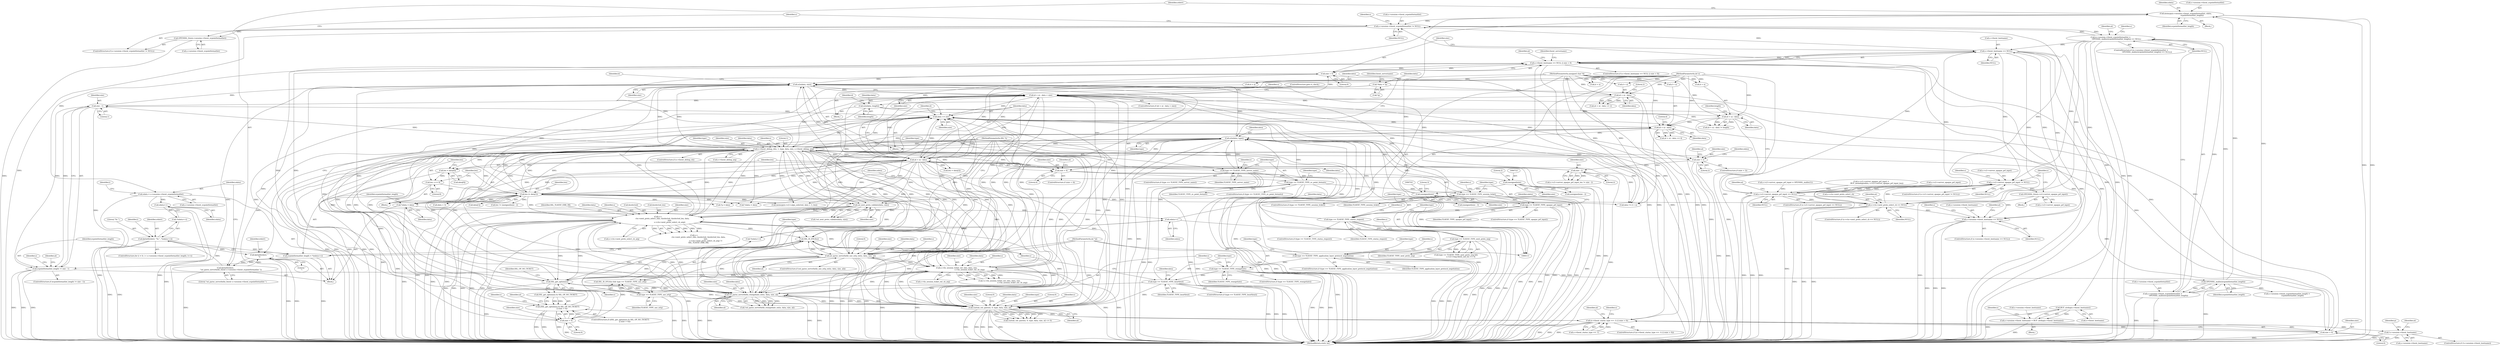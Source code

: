 digraph "0_openssl_a004e72b95835136d3f1ea90517f706c24c03da7_4@API" {
"1000346" [label="(Call,memcpy(s->session->tlsext_ecpointformatlist, sdata,\n                       ecpointformatlist_length))"];
"1000323" [label="(Call,s->session->tlsext_ecpointformatlist =\n                     OPENSSL_malloc(ecpointformatlist_length))"];
"1000329" [label="(Call,OPENSSL_malloc(ecpointformatlist_length))"];
"1000282" [label="(Call,ecpointformatlist_length != size - 1)"];
"1000276" [label="(Call,ecpointformatlist_length = *(sdata++))"];
"1000377" [label="(Call,fprintf(stderr, \"%i \", *(sdata++)))"];
"1000354" [label="(Call,fprintf(stderr,\n                    \"ssl_parse_serverhello_tlsext s->session->tlsext_ecpointformatlist \"))"];
"1000383" [label="(Call,fprintf(stderr, \"\n\"))"];
"1000284" [label="(Call,size - 1)"];
"1000219" [label="(Call,(d + n) - data < size)"];
"1000220" [label="(Call,(d + n) - data)"];
"1000116" [label="(MethodParameterIn,unsigned char *d)"];
"1000117" [label="(MethodParameterIn,int n)"];
"1000215" [label="(Call,n2s(data, size))"];
"1000212" [label="(Call,n2s(data, type))"];
"1000205" [label="(Call,(d + n) - data)"];
"1000190" [label="(Call,(d + n) - data)"];
"1000185" [label="(Call,n2s(data, length))"];
"1000178" [label="(Call,(d + n) - data)"];
"1000124" [label="(Call,*data = *p)"];
"1000889" [label="(Call,data += size)"];
"1000616" [label="(Call,s->\n                ctx->next_proto_select_cb(s, &selected, &selected_len, data,\n                                          size,\n                                          s->ctx->next_proto_select_cb_arg))"];
"1000869" [label="(Call,ssl_parse_serverhello_use_srtp_ext(s, data, size, al))"];
"1000862" [label="(Call,SSL_IS_DTLS(s))"];
"1000415" [label="(Call,SSL_get_options(s))"];
"1000812" [label="(Call,ssl_parse_serverhello_renegotiate_ext(s, data, size, al))"];
"1000231" [label="(Call,s->tlsext_debug_cb(s, 1, type, data, size, s->tlsext_debug_arg))"];
"1000879" [label="(Call,custom_ext_parse(s, 0, type, data, size, al))"];
"1000114" [label="(MethodParameterIn,SSL *s)"];
"1000864" [label="(Call,type == TLSEXT_TYPE_use_srtp)"];
"1000824" [label="(Call,type == TLSEXT_TYPE_heartbeat)"];
"1000806" [label="(Call,type == TLSEXT_TYPE_renegotiate)"];
"1000675" [label="(Call,type == TLSEXT_TYPE_application_layer_protocol_negotiation)"];
"1000572" [label="(Call,type == TLSEXT_TYPE_next_proto_neg)"];
"1000542" [label="(Call,type == TLSEXT_TYPE_status_request)"];
"1000435" [label="(Call,type == TLSEXT_TYPE_opaque_prf_input)"];
"1000388" [label="(Call,type == TLSEXT_TYPE_session_ticket)"];
"1000267" [label="(Call,type == TLSEXT_TYPE_ec_point_formats)"];
"1000241" [label="(Call,type == TLSEXT_TYPE_server_name)"];
"1000713" [label="(Call,len |= data[1])"];
"1000710" [label="(Call,len <<= 8)"];
"1000705" [label="(Call,len = data[0])"];
"1000118" [label="(MethodParameterIn,int *al)"];
"1000398" [label="(Call,s->tls_session_ticket_ext_cb(s, data, size,\n                                              s->tls_session_ticket_ext_cb_arg))"];
"1000604" [label="(Call,ssl_next_proto_validate(data, size))"];
"1000252" [label="(Call,size > 0)"];
"1000742" [label="(Call,(unsigned)size)"];
"1000722" [label="(Call,(unsigned)size)"];
"1000695" [label="(Call,size < 4)"];
"1000554" [label="(Call,size > 0)"];
"1000468" [label="(Call,size - 2)"];
"1000444" [label="(Call,size < 2)"];
"1000418" [label="(Call,size > 0)"];
"1000279" [label="(Call,sdata++)"];
"1000272" [label="(Call,*sdata = data)"];
"1000308" [label="(Call,s->session->tlsext_ecpointformatlist != NULL)"];
"1000315" [label="(Call,OPENSSL_free(s->session->tlsext_ecpointformatlist))"];
"1000322" [label="(Call,(s->session->tlsext_ecpointformatlist =\n                     OPENSSL_malloc(ecpointformatlist_length)) == NULL)"];
"1000247" [label="(Call,s->tlsext_hostname == NULL)"];
"1000246" [label="(Call,s->tlsext_hostname == NULL || size > 0)"];
"1000413" [label="(Call,(SSL_get_options(s) & SSL_OP_NO_TICKET)\n                || (size > 0))"];
"1000547" [label="(Call,(s->tlsext_status_type == -1) || (size > 0))"];
"1000479" [label="(Call,s->s3->server_opaque_prf_input != NULL)"];
"1000487" [label="(Call,OPENSSL_free(s->s3->server_opaque_prf_input))"];
"1000526" [label="(Call,s->s3->server_opaque_prf_input == NULL)"];
"1000588" [label="(Call,s->ctx->next_proto_select_cb == NULL)"];
"1000921" [label="(Call,s->session->tlsext_hostname == NULL)"];
"1000935" [label="(Call,BUF_strdup(s->tlsext_hostname))"];
"1000929" [label="(Call,s->session->tlsext_hostname = BUF_strdup(s->tlsext_hostname))"];
"1000940" [label="(Call,!s->session->tlsext_hostname)"];
"1000357" [label="(Call,sdata = s->session->tlsext_ecpointformatlist)"];
"1000381" [label="(Call,sdata++)"];
"1000869" [label="(Call,ssl_parse_serverhello_use_srtp_ext(s, data, size, al))"];
"1000227" [label="(ControlStructure,if (s->tlsext_debug_cb))"];
"1000419" [label="(Identifier,size)"];
"1000490" [label="(Identifier,s)"];
"1000307" [label="(ControlStructure,if (s->session->tlsext_ecpointformatlist != NULL))"];
"1000605" [label="(Identifier,data)"];
"1000823" [label="(ControlStructure,if (type == TLSEXT_TYPE_heartbeat))"];
"1000588" [label="(Call,s->ctx->next_proto_select_cb == NULL)"];
"1000930" [label="(Call,s->session->tlsext_hostname)"];
"1000324" [label="(Call,s->session->tlsext_ecpointformatlist)"];
"1000387" [label="(ControlStructure,if (type == TLSEXT_TYPE_session_ticket))"];
"1000277" [label="(Identifier,ecpointformatlist_length)"];
"1000401" [label="(Identifier,size)"];
"1000606" [label="(Identifier,size)"];
"1000330" [label="(Identifier,ecpointformatlist_length)"];
"1000400" [label="(Identifier,data)"];
"1000550" [label="(Identifier,s)"];
"1000353" [label="(Identifier,ecpointformatlist_length)"];
"1000440" [label="(Call,*sdata = data)"];
"1000233" [label="(Literal,1)"];
"1000868" [label="(ControlStructure,if (ssl_parse_serverhello_use_srtp_ext(s, data, size, al)))"];
"1000254" [label="(Literal,0)"];
"1000787" [label="(Call,memcpy(s->s3->alpn_selected, data + 3, len))"];
"1000825" [label="(Identifier,type)"];
"1000532" [label="(Identifier,NULL)"];
"1000355" [label="(Identifier,stderr)"];
"1000269" [label="(Identifier,TLSEXT_TYPE_ec_point_formats)"];
"1000415" [label="(Call,SSL_get_options(s))"];
"1000212" [label="(Call,n2s(data, type))"];
"1000210" [label="(Literal,4)"];
"1000218" [label="(ControlStructure,if ((d + n) - data < size))"];
"1000194" [label="(Identifier,data)"];
"1000624" [label="(Call,s->ctx->next_proto_select_cb_arg)"];
"1000356" [label="(Literal,\"ssl_parse_serverhello_tlsext s->session->tlsext_ecpointformatlist \")"];
"1000541" [label="(ControlStructure,if (type == TLSEXT_TYPE_status_request))"];
"1000243" [label="(Identifier,TLSEXT_TYPE_server_name)"];
"1000932" [label="(Identifier,s)"];
"1000566" [label="(Identifier,s)"];
"1000922" [label="(Call,s->session->tlsext_hostname)"];
"1000242" [label="(Identifier,type)"];
"1000272" [label="(Call,*sdata = data)"];
"1000884" [label="(Identifier,size)"];
"1000186" [label="(Identifier,data)"];
"1000674" [label="(ControlStructure,if (type == TLSEXT_TYPE_application_layer_protocol_negotiation))"];
"1000335" [label="(Identifier,al)"];
"1000813" [label="(Identifier,s)"];
"1000963" [label="(Identifier,p)"];
"1000377" [label="(Call,fprintf(stderr, \"%i \", *(sdata++)))"];
"1000390" [label="(Identifier,TLSEXT_TYPE_session_ticket)"];
"1000297" [label="(Identifier,s)"];
"1000893" [label="(Call,data != d + n)"];
"1000742" [label="(Call,(unsigned)size)"];
"1000221" [label="(Call,d + n)"];
"1000864" [label="(Call,type == TLSEXT_TYPE_use_srtp)"];
"1000187" [label="(Identifier,length)"];
"1000267" [label="(Call,type == TLSEXT_TYPE_ec_point_formats)"];
"1000862" [label="(Call,SSL_IS_DTLS(s))"];
"1000183" [label="(Literal,2)"];
"1000949" [label="(Identifier,al)"];
"1000352" [label="(Identifier,sdata)"];
"1000807" [label="(Identifier,type)"];
"1000486" [label="(Block,)"];
"1000354" [label="(Call,fprintf(stderr,\n                    \"ssl_parse_serverhello_tlsext s->session->tlsext_ecpointformatlist \"))"];
"1000940" [label="(Call,!s->session->tlsext_hostname)"];
"1000326" [label="(Identifier,s)"];
"1000346" [label="(Call,memcpy(s->session->tlsext_ecpointformatlist, sdata,\n                       ecpointformatlist_length))"];
"1000225" [label="(Identifier,size)"];
"1000434" [label="(ControlStructure,if (type == TLSEXT_TYPE_opaque_prf_input))"];
"1000314" [label="(Identifier,NULL)"];
"1000321" [label="(ControlStructure,if ((s->session->tlsext_ecpointformatlist =\n                     OPENSSL_malloc(ecpointformatlist_length)) == NULL))"];
"1000527" [label="(Call,s->s3->server_opaque_prf_input)"];
"1000890" [label="(Identifier,data)"];
"1000815" [label="(Identifier,size)"];
"1000215" [label="(Call,n2s(data, size))"];
"1000866" [label="(Identifier,TLSEXT_TYPE_use_srtp)"];
"1000722" [label="(Call,(unsigned)size)"];
"1000556" [label="(Literal,0)"];
"1000382" [label="(Identifier,sdata)"];
"1000603" [label="(Call,!ssl_next_proto_validate(data, size))"];
"1000281" [label="(ControlStructure,if (ecpointformatlist_length != size - 1))"];
"1000117" [label="(MethodParameterIn,int n)"];
"1000886" [label="(Literal,0)"];
"1000573" [label="(Identifier,type)"];
"1000217" [label="(Identifier,size)"];
"1000413" [label="(Call,(SSL_get_options(s) & SSL_OP_NO_TICKET)\n                || (size > 0))"];
"1000274" [label="(Identifier,data)"];
"1000251" [label="(Identifier,NULL)"];
"1000733" [label="(Call,len = data[2])"];
"1000248" [label="(Call,s->tlsext_hostname)"];
"1000204" [label="(Call,(d + n) - data >= 4)"];
"1000234" [label="(Identifier,type)"];
"1000124" [label="(Call,*data = *p)"];
"1000629" [label="(Identifier,SSL_TLSEXT_ERR_OK)"];
"1000697" [label="(Literal,4)"];
"1000318" [label="(Identifier,s)"];
"1000214" [label="(Identifier,type)"];
"1000678" [label="(Block,)"];
"1000744" [label="(Identifier,size)"];
"1000258" [label="(Identifier,al)"];
"1000478" [label="(ControlStructure,if (s->s3->server_opaque_prf_input != NULL))"];
"1000589" [label="(Call,s->ctx->next_proto_select_cb)"];
"1000435" [label="(Call,type == TLSEXT_TYPE_opaque_prf_input)"];
"1000273" [label="(Identifier,sdata)"];
"1000268" [label="(Identifier,type)"];
"1000450" [label="(Identifier,al)"];
"1000536" [label="(Identifier,al)"];
"1000213" [label="(Identifier,data)"];
"1000684" [label="(Identifier,s)"];
"1000323" [label="(Call,s->session->tlsext_ecpointformatlist =\n                     OPENSSL_malloc(ecpointformatlist_length))"];
"1000414" [label="(Call,SSL_get_options(s) & SSL_OP_NO_TICKET)"];
"1000525" [label="(ControlStructure,if (s->s3->server_opaque_prf_input == NULL))"];
"1000224" [label="(Identifier,data)"];
"1000710" [label="(Call,len <<= 8)"];
"1000676" [label="(Identifier,type)"];
"1000696" [label="(Identifier,size)"];
"1000555" [label="(Identifier,size)"];
"1000241" [label="(Call,type == TLSEXT_TYPE_server_name)"];
"1000543" [label="(Identifier,type)"];
"1000380" [label="(Call,*(sdata++))"];
"1000178" [label="(Call,(d + n) - data)"];
"1000342" [label="(Identifier,s)"];
"1000929" [label="(Call,s->session->tlsext_hostname = BUF_strdup(s->tlsext_hostname))"];
"1000883" [label="(Identifier,data)"];
"1000712" [label="(Literal,8)"];
"1000548" [label="(Call,s->tlsext_status_type == -1)"];
"1000745" [label="(Literal,3)"];
"1000266" [label="(ControlStructure,if (type == TLSEXT_TYPE_ec_point_formats))"];
"1000891" [label="(Identifier,size)"];
"1000270" [label="(Block,)"];
"1000544" [label="(Identifier,TLSEXT_TYPE_status_request)"];
"1000713" [label="(Call,len |= data[1])"];
"1000284" [label="(Call,size - 1)"];
"1000402" [label="(Call,s->tls_session_ticket_ext_cb_arg)"];
"1000485" [label="(Identifier,NULL)"];
"1000724" [label="(Identifier,size)"];
"1000526" [label="(Call,s->s3->server_opaque_prf_input == NULL)"];
"1000331" [label="(Identifier,NULL)"];
"1000286" [label="(Literal,1)"];
"1000861" [label="(Call,SSL_IS_DTLS(s) && type == TLSEXT_TYPE_use_srtp)"];
"1000546" [label="(ControlStructure,if ((s->tlsext_status_type == -1) || (size > 0)))"];
"1000359" [label="(Call,s->session->tlsext_ecpointformatlist)"];
"1000384" [label="(Identifier,stderr)"];
"1000416" [label="(Identifier,s)"];
"1000437" [label="(Identifier,TLSEXT_TYPE_opaque_prf_input)"];
"1000222" [label="(Identifier,d)"];
"1000719" [label="(Call,len != (unsigned)size - 2)"];
"1000299" [label="(Block,)"];
"1000376" [label="(Identifier,i)"];
"1000720" [label="(Identifier,len)"];
"1000470" [label="(Literal,2)"];
"1000357" [label="(Call,sdata = s->session->tlsext_ecpointformatlist)"];
"1000322" [label="(Call,(s->session->tlsext_ecpointformatlist =\n                     OPENSSL_malloc(ecpointformatlist_length)) == NULL)"];
"1000385" [label="(Literal,\"\n\")"];
"1000315" [label="(Call,OPENSSL_free(s->session->tlsext_ecpointformatlist))"];
"1000995" [label="(MethodReturn,static int)"];
"1000240" [label="(ControlStructure,if (type == TLSEXT_TYPE_server_name))"];
"1000875" [label="(Literal,0)"];
"1000236" [label="(Identifier,size)"];
"1000677" [label="(Identifier,TLSEXT_TYPE_application_layer_protocol_negotiation)"];
"1000280" [label="(Identifier,sdata)"];
"1000235" [label="(Identifier,data)"];
"1000290" [label="(Identifier,al)"];
"1000502" [label="(Call,s->s3->server_opaque_prf_input = OPENSSL_malloc(1))"];
"1000863" [label="(Identifier,s)"];
"1000309" [label="(Call,s->session->tlsext_ecpointformatlist)"];
"1000399" [label="(Identifier,s)"];
"1000488" [label="(Call,s->s3->server_opaque_prf_input)"];
"1000347" [label="(Call,s->session->tlsext_ecpointformatlist)"];
"1000587" [label="(ControlStructure,if (s->ctx->next_proto_select_cb == NULL))"];
"1000594" [label="(Identifier,NULL)"];
"1000436" [label="(Identifier,type)"];
"1000554" [label="(Call,size > 0)"];
"1000928" [label="(Block,)"];
"1000389" [label="(Identifier,type)"];
"1000283" [label="(Identifier,ecpointformatlist_length)"];
"1000252" [label="(Call,size > 0)"];
"1000622" [label="(Identifier,data)"];
"1000725" [label="(Literal,2)"];
"1000316" [label="(Call,s->session->tlsext_ecpointformatlist)"];
"1000126" [label="(Call,*p)"];
"1000339" [label="(Call,s->session->tlsext_ecpointformatlist_length =\n                    ecpointformatlist_length)"];
"1000826" [label="(Identifier,TLSEXT_TYPE_heartbeat)"];
"1000430" [label="(Identifier,s)"];
"1000479" [label="(Call,s->s3->server_opaque_prf_input != NULL)"];
"1000219" [label="(Call,(d + n) - data < size)"];
"1000572" [label="(Call,type == TLSEXT_TYPE_next_proto_neg)"];
"1000741" [label="(Call,(unsigned)size - 3)"];
"1000443" [label="(ControlStructure,if (size < 2))"];
"1000706" [label="(Identifier,len)"];
"1000446" [label="(Literal,2)"];
"1000920" [label="(ControlStructure,if (s->session->tlsext_hostname == NULL))"];
"1000383" [label="(Call,fprintf(stderr, \"\n\"))"];
"1000364" [label="(ControlStructure,for (i = 0; i < s->session->tlsext_ecpointformatlist_length; i++))"];
"1000229" [label="(Identifier,s)"];
"1000542" [label="(Call,type == TLSEXT_TYPE_status_request)"];
"1000808" [label="(Identifier,TLSEXT_TYPE_renegotiate)"];
"1000865" [label="(Identifier,type)"];
"1000412" [label="(ControlStructure,if ((SSL_get_options(s) & SSL_OP_NO_TICKET)\n                || (size > 0)))"];
"1000192" [label="(Identifier,d)"];
"1000177" [label="(Call,(d + n) - data <= 2)"];
"1000195" [label="(Identifier,length)"];
"1000231" [label="(Call,s->tlsext_debug_cb(s, 1, type, data, size, s->tlsext_debug_arg))"];
"1000705" [label="(Call,len = data[0])"];
"1000617" [label="(Identifier,s)"];
"1000512" [label="(Call,s->s3->server_opaque_prf_input =\n                    BUF_memdup(sdata, s->s3->server_opaque_prf_input_len))"];
"1000182" [label="(Identifier,data)"];
"1000480" [label="(Call,s->s3->server_opaque_prf_input)"];
"1000941" [label="(Call,s->session->tlsext_hostname)"];
"1000927" [label="(Identifier,NULL)"];
"1000879" [label="(Call,custom_ext_parse(s, 0, type, data, size, al))"];
"1000424" [label="(Identifier,al)"];
"1000417" [label="(Identifier,SSL_OP_NO_TICKET)"];
"1000579" [label="(Identifier,s)"];
"1000245" [label="(ControlStructure,if (s->tlsext_hostname == NULL || size > 0))"];
"1000249" [label="(Identifier,s)"];
"1000889" [label="(Call,data += size)"];
"1000444" [label="(Call,size < 2)"];
"1000497" [label="(Identifier,s)"];
"1000793" [label="(Call,data + 3)"];
"1000878" [label="(Call,custom_ext_parse(s, 0, type, data, size, al) <= 0)"];
"1000397" [label="(Call,!s->tls_session_ticket_ext_cb(s, data, size,\n                                              s->tls_session_ticket_ext_cb_arg))"];
"1000939" [label="(ControlStructure,if (!s->session->tlsext_hostname))"];
"1000278" [label="(Call,*(sdata++))"];
"1000469" [label="(Identifier,size)"];
"1000598" [label="(Identifier,al)"];
"1000816" [label="(Identifier,al)"];
"1000398" [label="(Call,s->tls_session_ticket_ext_cb(s, data, size,\n                                              s->tls_session_ticket_ext_cb_arg))"];
"1000895" [label="(Call,d + n)"];
"1000179" [label="(Call,d + n)"];
"1000279" [label="(Call,sdata++)"];
"1000707" [label="(Call,data[0])"];
"1000226" [label="(ControlStructure,goto ri_check;)"];
"1000209" [label="(Identifier,data)"];
"1000237" [label="(Call,s->tlsext_debug_arg)"];
"1000882" [label="(Identifier,type)"];
"1000246" [label="(Call,s->tlsext_hostname == NULL || size > 0)"];
"1000445" [label="(Identifier,size)"];
"1000604" [label="(Call,ssl_next_proto_validate(data, size))"];
"1000206" [label="(Call,d + n)"];
"1000455" [label="(Identifier,sdata)"];
"1000381" [label="(Call,sdata++)"];
"1000205" [label="(Call,(d + n) - data)"];
"1000814" [label="(Identifier,data)"];
"1000881" [label="(Literal,0)"];
"1000285" [label="(Identifier,size)"];
"1000207" [label="(Identifier,d)"];
"1000943" [label="(Identifier,s)"];
"1000185" [label="(Call,n2s(data, length))"];
"1000885" [label="(Identifier,al)"];
"1000130" [label="(Identifier,tlsext_servername)"];
"1000695" [label="(Call,size < 4)"];
"1000805" [label="(ControlStructure,if (type == TLSEXT_TYPE_renegotiate))"];
"1000308" [label="(Call,s->session->tlsext_ecpointformatlist != NULL)"];
"1000211" [label="(Block,)"];
"1000618" [label="(Call,&selected)"];
"1000616" [label="(Call,s->\n                ctx->next_proto_select_cb(s, &selected, &selected_len, data,\n                                          size,\n                                          s->ctx->next_proto_select_cb_arg))"];
"1000253" [label="(Identifier,size)"];
"1000574" [label="(Identifier,TLSEXT_TYPE_next_proto_neg)"];
"1000462" [label="(Call,s->s3->server_opaque_prf_input_len != size - 2)"];
"1000329" [label="(Call,OPENSSL_malloc(ecpointformatlist_length))"];
"1000806" [label="(Call,type == TLSEXT_TYPE_renegotiate)"];
"1000189" [label="(Call,(d + n) - data != length)"];
"1000961" [label="(Call,*p = data)"];
"1000276" [label="(Call,ecpointformatlist_length = *(sdata++))"];
"1000620" [label="(Call,&selected_len)"];
"1000118" [label="(MethodParameterIn,int *al)"];
"1000232" [label="(Identifier,s)"];
"1000119" [label="(Block,)"];
"1000873" [label="(Identifier,al)"];
"1000282" [label="(Call,ecpointformatlist_length != size - 1)"];
"1000714" [label="(Identifier,len)"];
"1000571" [label="(Call,type == TLSEXT_TYPE_next_proto_neg &&\n                 s->s3->tmp.finish_md_len == 0)"];
"1000936" [label="(Call,s->tlsext_hostname)"];
"1000216" [label="(Identifier,data)"];
"1000125" [label="(Identifier,data)"];
"1000388" [label="(Call,type == TLSEXT_TYPE_session_ticket)"];
"1000114" [label="(MethodParameterIn,SSL *s)"];
"1000872" [label="(Identifier,size)"];
"1000358" [label="(Identifier,sdata)"];
"1000441" [label="(Identifier,sdata)"];
"1000395" [label="(Identifier,s)"];
"1000190" [label="(Call,(d + n) - data)"];
"1000418" [label="(Call,size > 0)"];
"1000880" [label="(Identifier,s)"];
"1000711" [label="(Identifier,len)"];
"1000191" [label="(Call,d + n)"];
"1000721" [label="(Call,(unsigned)size - 2)"];
"1000935" [label="(Call,BUF_strdup(s->tlsext_hostname))"];
"1000560" [label="(Identifier,al)"];
"1000957" [label="(Identifier,al)"];
"1000871" [label="(Identifier,data)"];
"1000378" [label="(Identifier,stderr)"];
"1000379" [label="(Literal,\"%i \")"];
"1000547" [label="(Call,(s->tlsext_status_type == -1) || (size > 0))"];
"1000247" [label="(Call,s->tlsext_hostname == NULL)"];
"1000468" [label="(Call,size - 2)"];
"1000830" [label="(Identifier,data)"];
"1000116" [label="(MethodParameterIn,unsigned char *d)"];
"1000623" [label="(Identifier,size)"];
"1000694" [label="(ControlStructure,if (size < 4))"];
"1000220" [label="(Call,(d + n) - data)"];
"1000263" [label="(Identifier,tlsext_servername)"];
"1000824" [label="(Call,type == TLSEXT_TYPE_heartbeat)"];
"1000701" [label="(Identifier,al)"];
"1000615" [label="(Call,s->\n                ctx->next_proto_select_cb(s, &selected, &selected_len, data,\n                                          size,\n                                          s->ctx->next_proto_select_cb_arg) !=\n                SSL_TLSEXT_ERR_OK)"];
"1000366" [label="(Identifier,i)"];
"1000420" [label="(Literal,0)"];
"1000870" [label="(Identifier,s)"];
"1000921" [label="(Call,s->session->tlsext_hostname == NULL)"];
"1000675" [label="(Call,type == TLSEXT_TYPE_application_layer_protocol_negotiation)"];
"1000715" [label="(Call,data[1])"];
"1000487" [label="(Call,OPENSSL_free(s->s3->server_opaque_prf_input))"];
"1000811" [label="(Call,!ssl_parse_serverhello_renegotiate_ext(s, data, size, al))"];
"1000812" [label="(Call,ssl_parse_serverhello_renegotiate_ext(s, data, size, al))"];
"1000346" -> "1000299"  [label="AST: "];
"1000346" -> "1000353"  [label="CFG: "];
"1000347" -> "1000346"  [label="AST: "];
"1000352" -> "1000346"  [label="AST: "];
"1000353" -> "1000346"  [label="AST: "];
"1000355" -> "1000346"  [label="CFG: "];
"1000346" -> "1000995"  [label="DDG: "];
"1000346" -> "1000995"  [label="DDG: "];
"1000346" -> "1000308"  [label="DDG: "];
"1000323" -> "1000346"  [label="DDG: "];
"1000279" -> "1000346"  [label="DDG: "];
"1000329" -> "1000346"  [label="DDG: "];
"1000346" -> "1000357"  [label="DDG: "];
"1000323" -> "1000322"  [label="AST: "];
"1000323" -> "1000329"  [label="CFG: "];
"1000324" -> "1000323"  [label="AST: "];
"1000329" -> "1000323"  [label="AST: "];
"1000331" -> "1000323"  [label="CFG: "];
"1000323" -> "1000995"  [label="DDG: "];
"1000323" -> "1000995"  [label="DDG: "];
"1000323" -> "1000322"  [label="DDG: "];
"1000329" -> "1000323"  [label="DDG: "];
"1000329" -> "1000330"  [label="CFG: "];
"1000330" -> "1000329"  [label="AST: "];
"1000329" -> "1000995"  [label="DDG: "];
"1000329" -> "1000322"  [label="DDG: "];
"1000282" -> "1000329"  [label="DDG: "];
"1000329" -> "1000339"  [label="DDG: "];
"1000282" -> "1000281"  [label="AST: "];
"1000282" -> "1000284"  [label="CFG: "];
"1000283" -> "1000282"  [label="AST: "];
"1000284" -> "1000282"  [label="AST: "];
"1000290" -> "1000282"  [label="CFG: "];
"1000297" -> "1000282"  [label="CFG: "];
"1000282" -> "1000995"  [label="DDG: "];
"1000282" -> "1000995"  [label="DDG: "];
"1000282" -> "1000995"  [label="DDG: "];
"1000276" -> "1000282"  [label="DDG: "];
"1000284" -> "1000282"  [label="DDG: "];
"1000284" -> "1000282"  [label="DDG: "];
"1000276" -> "1000270"  [label="AST: "];
"1000276" -> "1000278"  [label="CFG: "];
"1000277" -> "1000276"  [label="AST: "];
"1000278" -> "1000276"  [label="AST: "];
"1000283" -> "1000276"  [label="CFG: "];
"1000276" -> "1000995"  [label="DDG: "];
"1000377" -> "1000276"  [label="DDG: "];
"1000377" -> "1000364"  [label="AST: "];
"1000377" -> "1000380"  [label="CFG: "];
"1000378" -> "1000377"  [label="AST: "];
"1000379" -> "1000377"  [label="AST: "];
"1000380" -> "1000377"  [label="AST: "];
"1000376" -> "1000377"  [label="CFG: "];
"1000377" -> "1000995"  [label="DDG: "];
"1000377" -> "1000995"  [label="DDG: "];
"1000354" -> "1000377"  [label="DDG: "];
"1000377" -> "1000383"  [label="DDG: "];
"1000354" -> "1000270"  [label="AST: "];
"1000354" -> "1000356"  [label="CFG: "];
"1000355" -> "1000354"  [label="AST: "];
"1000356" -> "1000354"  [label="AST: "];
"1000358" -> "1000354"  [label="CFG: "];
"1000354" -> "1000995"  [label="DDG: "];
"1000383" -> "1000354"  [label="DDG: "];
"1000354" -> "1000383"  [label="DDG: "];
"1000383" -> "1000270"  [label="AST: "];
"1000383" -> "1000385"  [label="CFG: "];
"1000384" -> "1000383"  [label="AST: "];
"1000385" -> "1000383"  [label="AST: "];
"1000890" -> "1000383"  [label="CFG: "];
"1000383" -> "1000995"  [label="DDG: "];
"1000383" -> "1000995"  [label="DDG: "];
"1000284" -> "1000286"  [label="CFG: "];
"1000285" -> "1000284"  [label="AST: "];
"1000286" -> "1000284"  [label="AST: "];
"1000284" -> "1000995"  [label="DDG: "];
"1000284" -> "1000215"  [label="DDG: "];
"1000219" -> "1000284"  [label="DDG: "];
"1000231" -> "1000284"  [label="DDG: "];
"1000284" -> "1000889"  [label="DDG: "];
"1000219" -> "1000218"  [label="AST: "];
"1000219" -> "1000225"  [label="CFG: "];
"1000220" -> "1000219"  [label="AST: "];
"1000225" -> "1000219"  [label="AST: "];
"1000226" -> "1000219"  [label="CFG: "];
"1000229" -> "1000219"  [label="CFG: "];
"1000219" -> "1000995"  [label="DDG: "];
"1000219" -> "1000995"  [label="DDG: "];
"1000219" -> "1000995"  [label="DDG: "];
"1000219" -> "1000215"  [label="DDG: "];
"1000220" -> "1000219"  [label="DDG: "];
"1000220" -> "1000219"  [label="DDG: "];
"1000215" -> "1000219"  [label="DDG: "];
"1000219" -> "1000231"  [label="DDG: "];
"1000219" -> "1000252"  [label="DDG: "];
"1000219" -> "1000398"  [label="DDG: "];
"1000219" -> "1000418"  [label="DDG: "];
"1000219" -> "1000444"  [label="DDG: "];
"1000219" -> "1000554"  [label="DDG: "];
"1000219" -> "1000604"  [label="DDG: "];
"1000219" -> "1000695"  [label="DDG: "];
"1000219" -> "1000812"  [label="DDG: "];
"1000219" -> "1000869"  [label="DDG: "];
"1000219" -> "1000879"  [label="DDG: "];
"1000219" -> "1000889"  [label="DDG: "];
"1000220" -> "1000224"  [label="CFG: "];
"1000221" -> "1000220"  [label="AST: "];
"1000224" -> "1000220"  [label="AST: "];
"1000225" -> "1000220"  [label="CFG: "];
"1000220" -> "1000995"  [label="DDG: "];
"1000220" -> "1000995"  [label="DDG: "];
"1000220" -> "1000205"  [label="DDG: "];
"1000220" -> "1000212"  [label="DDG: "];
"1000220" -> "1000215"  [label="DDG: "];
"1000116" -> "1000220"  [label="DDG: "];
"1000117" -> "1000220"  [label="DDG: "];
"1000215" -> "1000220"  [label="DDG: "];
"1000713" -> "1000220"  [label="DDG: "];
"1000231" -> "1000220"  [label="DDG: "];
"1000220" -> "1000231"  [label="DDG: "];
"1000220" -> "1000272"  [label="DDG: "];
"1000220" -> "1000398"  [label="DDG: "];
"1000220" -> "1000440"  [label="DDG: "];
"1000220" -> "1000604"  [label="DDG: "];
"1000220" -> "1000616"  [label="DDG: "];
"1000220" -> "1000705"  [label="DDG: "];
"1000220" -> "1000713"  [label="DDG: "];
"1000220" -> "1000733"  [label="DDG: "];
"1000220" -> "1000787"  [label="DDG: "];
"1000220" -> "1000793"  [label="DDG: "];
"1000220" -> "1000812"  [label="DDG: "];
"1000220" -> "1000869"  [label="DDG: "];
"1000220" -> "1000879"  [label="DDG: "];
"1000220" -> "1000889"  [label="DDG: "];
"1000220" -> "1000893"  [label="DDG: "];
"1000220" -> "1000961"  [label="DDG: "];
"1000116" -> "1000113"  [label="AST: "];
"1000116" -> "1000995"  [label="DDG: "];
"1000116" -> "1000178"  [label="DDG: "];
"1000116" -> "1000179"  [label="DDG: "];
"1000116" -> "1000190"  [label="DDG: "];
"1000116" -> "1000191"  [label="DDG: "];
"1000116" -> "1000205"  [label="DDG: "];
"1000116" -> "1000206"  [label="DDG: "];
"1000116" -> "1000221"  [label="DDG: "];
"1000116" -> "1000893"  [label="DDG: "];
"1000116" -> "1000895"  [label="DDG: "];
"1000117" -> "1000113"  [label="AST: "];
"1000117" -> "1000995"  [label="DDG: "];
"1000117" -> "1000178"  [label="DDG: "];
"1000117" -> "1000179"  [label="DDG: "];
"1000117" -> "1000190"  [label="DDG: "];
"1000117" -> "1000191"  [label="DDG: "];
"1000117" -> "1000205"  [label="DDG: "];
"1000117" -> "1000206"  [label="DDG: "];
"1000117" -> "1000221"  [label="DDG: "];
"1000117" -> "1000893"  [label="DDG: "];
"1000117" -> "1000895"  [label="DDG: "];
"1000215" -> "1000211"  [label="AST: "];
"1000215" -> "1000217"  [label="CFG: "];
"1000216" -> "1000215"  [label="AST: "];
"1000217" -> "1000215"  [label="AST: "];
"1000222" -> "1000215"  [label="CFG: "];
"1000215" -> "1000995"  [label="DDG: "];
"1000212" -> "1000215"  [label="DDG: "];
"1000713" -> "1000215"  [label="DDG: "];
"1000231" -> "1000215"  [label="DDG: "];
"1000231" -> "1000215"  [label="DDG: "];
"1000616" -> "1000215"  [label="DDG: "];
"1000252" -> "1000215"  [label="DDG: "];
"1000742" -> "1000215"  [label="DDG: "];
"1000398" -> "1000215"  [label="DDG: "];
"1000554" -> "1000215"  [label="DDG: "];
"1000468" -> "1000215"  [label="DDG: "];
"1000812" -> "1000215"  [label="DDG: "];
"1000418" -> "1000215"  [label="DDG: "];
"1000879" -> "1000215"  [label="DDG: "];
"1000869" -> "1000215"  [label="DDG: "];
"1000212" -> "1000211"  [label="AST: "];
"1000212" -> "1000214"  [label="CFG: "];
"1000213" -> "1000212"  [label="AST: "];
"1000214" -> "1000212"  [label="AST: "];
"1000216" -> "1000212"  [label="CFG: "];
"1000212" -> "1000995"  [label="DDG: "];
"1000212" -> "1000995"  [label="DDG: "];
"1000205" -> "1000212"  [label="DDG: "];
"1000713" -> "1000212"  [label="DDG: "];
"1000231" -> "1000212"  [label="DDG: "];
"1000388" -> "1000212"  [label="DDG: "];
"1000267" -> "1000212"  [label="DDG: "];
"1000542" -> "1000212"  [label="DDG: "];
"1000879" -> "1000212"  [label="DDG: "];
"1000241" -> "1000212"  [label="DDG: "];
"1000824" -> "1000212"  [label="DDG: "];
"1000572" -> "1000212"  [label="DDG: "];
"1000675" -> "1000212"  [label="DDG: "];
"1000806" -> "1000212"  [label="DDG: "];
"1000435" -> "1000212"  [label="DDG: "];
"1000864" -> "1000212"  [label="DDG: "];
"1000212" -> "1000231"  [label="DDG: "];
"1000212" -> "1000241"  [label="DDG: "];
"1000205" -> "1000204"  [label="AST: "];
"1000205" -> "1000209"  [label="CFG: "];
"1000206" -> "1000205"  [label="AST: "];
"1000209" -> "1000205"  [label="AST: "];
"1000210" -> "1000205"  [label="CFG: "];
"1000205" -> "1000204"  [label="DDG: "];
"1000205" -> "1000204"  [label="DDG: "];
"1000190" -> "1000205"  [label="DDG: "];
"1000889" -> "1000205"  [label="DDG: "];
"1000713" -> "1000205"  [label="DDG: "];
"1000231" -> "1000205"  [label="DDG: "];
"1000205" -> "1000893"  [label="DDG: "];
"1000190" -> "1000189"  [label="AST: "];
"1000190" -> "1000194"  [label="CFG: "];
"1000191" -> "1000190"  [label="AST: "];
"1000194" -> "1000190"  [label="AST: "];
"1000195" -> "1000190"  [label="CFG: "];
"1000190" -> "1000995"  [label="DDG: "];
"1000190" -> "1000995"  [label="DDG: "];
"1000190" -> "1000189"  [label="DDG: "];
"1000190" -> "1000189"  [label="DDG: "];
"1000185" -> "1000190"  [label="DDG: "];
"1000185" -> "1000119"  [label="AST: "];
"1000185" -> "1000187"  [label="CFG: "];
"1000186" -> "1000185"  [label="AST: "];
"1000187" -> "1000185"  [label="AST: "];
"1000192" -> "1000185"  [label="CFG: "];
"1000185" -> "1000995"  [label="DDG: "];
"1000178" -> "1000185"  [label="DDG: "];
"1000185" -> "1000189"  [label="DDG: "];
"1000178" -> "1000177"  [label="AST: "];
"1000178" -> "1000182"  [label="CFG: "];
"1000179" -> "1000178"  [label="AST: "];
"1000182" -> "1000178"  [label="AST: "];
"1000183" -> "1000178"  [label="CFG: "];
"1000178" -> "1000995"  [label="DDG: "];
"1000178" -> "1000995"  [label="DDG: "];
"1000178" -> "1000177"  [label="DDG: "];
"1000178" -> "1000177"  [label="DDG: "];
"1000124" -> "1000178"  [label="DDG: "];
"1000124" -> "1000119"  [label="AST: "];
"1000124" -> "1000126"  [label="CFG: "];
"1000125" -> "1000124"  [label="AST: "];
"1000126" -> "1000124"  [label="AST: "];
"1000130" -> "1000124"  [label="CFG: "];
"1000124" -> "1000995"  [label="DDG: "];
"1000889" -> "1000211"  [label="AST: "];
"1000889" -> "1000891"  [label="CFG: "];
"1000890" -> "1000889"  [label="AST: "];
"1000891" -> "1000889"  [label="AST: "];
"1000207" -> "1000889"  [label="CFG: "];
"1000889" -> "1000995"  [label="DDG: "];
"1000616" -> "1000889"  [label="DDG: "];
"1000616" -> "1000889"  [label="DDG: "];
"1000231" -> "1000889"  [label="DDG: "];
"1000231" -> "1000889"  [label="DDG: "];
"1000252" -> "1000889"  [label="DDG: "];
"1000742" -> "1000889"  [label="DDG: "];
"1000398" -> "1000889"  [label="DDG: "];
"1000398" -> "1000889"  [label="DDG: "];
"1000554" -> "1000889"  [label="DDG: "];
"1000468" -> "1000889"  [label="DDG: "];
"1000812" -> "1000889"  [label="DDG: "];
"1000812" -> "1000889"  [label="DDG: "];
"1000418" -> "1000889"  [label="DDG: "];
"1000879" -> "1000889"  [label="DDG: "];
"1000879" -> "1000889"  [label="DDG: "];
"1000869" -> "1000889"  [label="DDG: "];
"1000869" -> "1000889"  [label="DDG: "];
"1000713" -> "1000889"  [label="DDG: "];
"1000616" -> "1000615"  [label="AST: "];
"1000616" -> "1000624"  [label="CFG: "];
"1000617" -> "1000616"  [label="AST: "];
"1000618" -> "1000616"  [label="AST: "];
"1000620" -> "1000616"  [label="AST: "];
"1000622" -> "1000616"  [label="AST: "];
"1000623" -> "1000616"  [label="AST: "];
"1000624" -> "1000616"  [label="AST: "];
"1000629" -> "1000616"  [label="CFG: "];
"1000616" -> "1000995"  [label="DDG: "];
"1000616" -> "1000995"  [label="DDG: "];
"1000616" -> "1000995"  [label="DDG: "];
"1000616" -> "1000995"  [label="DDG: "];
"1000616" -> "1000995"  [label="DDG: "];
"1000616" -> "1000995"  [label="DDG: "];
"1000616" -> "1000231"  [label="DDG: "];
"1000616" -> "1000398"  [label="DDG: "];
"1000616" -> "1000415"  [label="DDG: "];
"1000616" -> "1000615"  [label="DDG: "];
"1000616" -> "1000615"  [label="DDG: "];
"1000616" -> "1000615"  [label="DDG: "];
"1000616" -> "1000615"  [label="DDG: "];
"1000616" -> "1000615"  [label="DDG: "];
"1000616" -> "1000615"  [label="DDG: "];
"1000869" -> "1000616"  [label="DDG: "];
"1000415" -> "1000616"  [label="DDG: "];
"1000812" -> "1000616"  [label="DDG: "];
"1000231" -> "1000616"  [label="DDG: "];
"1000231" -> "1000616"  [label="DDG: "];
"1000879" -> "1000616"  [label="DDG: "];
"1000114" -> "1000616"  [label="DDG: "];
"1000604" -> "1000616"  [label="DDG: "];
"1000604" -> "1000616"  [label="DDG: "];
"1000713" -> "1000616"  [label="DDG: "];
"1000616" -> "1000812"  [label="DDG: "];
"1000616" -> "1000862"  [label="DDG: "];
"1000869" -> "1000868"  [label="AST: "];
"1000869" -> "1000873"  [label="CFG: "];
"1000870" -> "1000869"  [label="AST: "];
"1000871" -> "1000869"  [label="AST: "];
"1000872" -> "1000869"  [label="AST: "];
"1000873" -> "1000869"  [label="AST: "];
"1000875" -> "1000869"  [label="CFG: "];
"1000890" -> "1000869"  [label="CFG: "];
"1000869" -> "1000995"  [label="DDG: "];
"1000869" -> "1000995"  [label="DDG: "];
"1000869" -> "1000995"  [label="DDG: "];
"1000869" -> "1000995"  [label="DDG: "];
"1000869" -> "1000995"  [label="DDG: "];
"1000869" -> "1000231"  [label="DDG: "];
"1000869" -> "1000398"  [label="DDG: "];
"1000869" -> "1000415"  [label="DDG: "];
"1000869" -> "1000812"  [label="DDG: "];
"1000869" -> "1000812"  [label="DDG: "];
"1000869" -> "1000862"  [label="DDG: "];
"1000862" -> "1000869"  [label="DDG: "];
"1000114" -> "1000869"  [label="DDG: "];
"1000231" -> "1000869"  [label="DDG: "];
"1000231" -> "1000869"  [label="DDG: "];
"1000713" -> "1000869"  [label="DDG: "];
"1000812" -> "1000869"  [label="DDG: "];
"1000879" -> "1000869"  [label="DDG: "];
"1000118" -> "1000869"  [label="DDG: "];
"1000869" -> "1000879"  [label="DDG: "];
"1000862" -> "1000861"  [label="AST: "];
"1000862" -> "1000863"  [label="CFG: "];
"1000863" -> "1000862"  [label="AST: "];
"1000865" -> "1000862"  [label="CFG: "];
"1000861" -> "1000862"  [label="CFG: "];
"1000862" -> "1000861"  [label="DDG: "];
"1000415" -> "1000862"  [label="DDG: "];
"1000812" -> "1000862"  [label="DDG: "];
"1000231" -> "1000862"  [label="DDG: "];
"1000879" -> "1000862"  [label="DDG: "];
"1000114" -> "1000862"  [label="DDG: "];
"1000862" -> "1000879"  [label="DDG: "];
"1000415" -> "1000414"  [label="AST: "];
"1000415" -> "1000416"  [label="CFG: "];
"1000416" -> "1000415"  [label="AST: "];
"1000417" -> "1000415"  [label="CFG: "];
"1000415" -> "1000995"  [label="DDG: "];
"1000415" -> "1000231"  [label="DDG: "];
"1000415" -> "1000398"  [label="DDG: "];
"1000415" -> "1000414"  [label="DDG: "];
"1000812" -> "1000415"  [label="DDG: "];
"1000231" -> "1000415"  [label="DDG: "];
"1000879" -> "1000415"  [label="DDG: "];
"1000398" -> "1000415"  [label="DDG: "];
"1000114" -> "1000415"  [label="DDG: "];
"1000415" -> "1000812"  [label="DDG: "];
"1000812" -> "1000811"  [label="AST: "];
"1000812" -> "1000816"  [label="CFG: "];
"1000813" -> "1000812"  [label="AST: "];
"1000814" -> "1000812"  [label="AST: "];
"1000815" -> "1000812"  [label="AST: "];
"1000816" -> "1000812"  [label="AST: "];
"1000811" -> "1000812"  [label="CFG: "];
"1000812" -> "1000995"  [label="DDG: "];
"1000812" -> "1000995"  [label="DDG: "];
"1000812" -> "1000995"  [label="DDG: "];
"1000812" -> "1000995"  [label="DDG: "];
"1000812" -> "1000231"  [label="DDG: "];
"1000812" -> "1000398"  [label="DDG: "];
"1000812" -> "1000811"  [label="DDG: "];
"1000812" -> "1000811"  [label="DDG: "];
"1000812" -> "1000811"  [label="DDG: "];
"1000812" -> "1000811"  [label="DDG: "];
"1000231" -> "1000812"  [label="DDG: "];
"1000231" -> "1000812"  [label="DDG: "];
"1000231" -> "1000812"  [label="DDG: "];
"1000879" -> "1000812"  [label="DDG: "];
"1000879" -> "1000812"  [label="DDG: "];
"1000114" -> "1000812"  [label="DDG: "];
"1000713" -> "1000812"  [label="DDG: "];
"1000118" -> "1000812"  [label="DDG: "];
"1000812" -> "1000879"  [label="DDG: "];
"1000231" -> "1000227"  [label="AST: "];
"1000231" -> "1000237"  [label="CFG: "];
"1000232" -> "1000231"  [label="AST: "];
"1000233" -> "1000231"  [label="AST: "];
"1000234" -> "1000231"  [label="AST: "];
"1000235" -> "1000231"  [label="AST: "];
"1000236" -> "1000231"  [label="AST: "];
"1000237" -> "1000231"  [label="AST: "];
"1000242" -> "1000231"  [label="CFG: "];
"1000231" -> "1000995"  [label="DDG: "];
"1000231" -> "1000995"  [label="DDG: "];
"1000231" -> "1000995"  [label="DDG: "];
"1000231" -> "1000995"  [label="DDG: "];
"1000231" -> "1000995"  [label="DDG: "];
"1000879" -> "1000231"  [label="DDG: "];
"1000114" -> "1000231"  [label="DDG: "];
"1000713" -> "1000231"  [label="DDG: "];
"1000231" -> "1000241"  [label="DDG: "];
"1000231" -> "1000252"  [label="DDG: "];
"1000231" -> "1000272"  [label="DDG: "];
"1000231" -> "1000398"  [label="DDG: "];
"1000231" -> "1000398"  [label="DDG: "];
"1000231" -> "1000398"  [label="DDG: "];
"1000231" -> "1000418"  [label="DDG: "];
"1000231" -> "1000440"  [label="DDG: "];
"1000231" -> "1000444"  [label="DDG: "];
"1000231" -> "1000554"  [label="DDG: "];
"1000231" -> "1000604"  [label="DDG: "];
"1000231" -> "1000604"  [label="DDG: "];
"1000231" -> "1000695"  [label="DDG: "];
"1000231" -> "1000705"  [label="DDG: "];
"1000231" -> "1000713"  [label="DDG: "];
"1000231" -> "1000733"  [label="DDG: "];
"1000231" -> "1000787"  [label="DDG: "];
"1000231" -> "1000793"  [label="DDG: "];
"1000231" -> "1000879"  [label="DDG: "];
"1000231" -> "1000879"  [label="DDG: "];
"1000231" -> "1000893"  [label="DDG: "];
"1000231" -> "1000961"  [label="DDG: "];
"1000879" -> "1000878"  [label="AST: "];
"1000879" -> "1000885"  [label="CFG: "];
"1000880" -> "1000879"  [label="AST: "];
"1000881" -> "1000879"  [label="AST: "];
"1000882" -> "1000879"  [label="AST: "];
"1000883" -> "1000879"  [label="AST: "];
"1000884" -> "1000879"  [label="AST: "];
"1000885" -> "1000879"  [label="AST: "];
"1000886" -> "1000879"  [label="CFG: "];
"1000879" -> "1000995"  [label="DDG: "];
"1000879" -> "1000995"  [label="DDG: "];
"1000879" -> "1000995"  [label="DDG: "];
"1000879" -> "1000995"  [label="DDG: "];
"1000879" -> "1000995"  [label="DDG: "];
"1000879" -> "1000398"  [label="DDG: "];
"1000879" -> "1000878"  [label="DDG: "];
"1000879" -> "1000878"  [label="DDG: "];
"1000879" -> "1000878"  [label="DDG: "];
"1000879" -> "1000878"  [label="DDG: "];
"1000879" -> "1000878"  [label="DDG: "];
"1000879" -> "1000878"  [label="DDG: "];
"1000114" -> "1000879"  [label="DDG: "];
"1000864" -> "1000879"  [label="DDG: "];
"1000824" -> "1000879"  [label="DDG: "];
"1000713" -> "1000879"  [label="DDG: "];
"1000118" -> "1000879"  [label="DDG: "];
"1000114" -> "1000113"  [label="AST: "];
"1000114" -> "1000995"  [label="DDG: "];
"1000114" -> "1000398"  [label="DDG: "];
"1000864" -> "1000861"  [label="AST: "];
"1000864" -> "1000866"  [label="CFG: "];
"1000865" -> "1000864"  [label="AST: "];
"1000866" -> "1000864"  [label="AST: "];
"1000861" -> "1000864"  [label="CFG: "];
"1000864" -> "1000995"  [label="DDG: "];
"1000864" -> "1000995"  [label="DDG: "];
"1000864" -> "1000861"  [label="DDG: "];
"1000864" -> "1000861"  [label="DDG: "];
"1000824" -> "1000864"  [label="DDG: "];
"1000824" -> "1000823"  [label="AST: "];
"1000824" -> "1000826"  [label="CFG: "];
"1000825" -> "1000824"  [label="AST: "];
"1000826" -> "1000824"  [label="AST: "];
"1000830" -> "1000824"  [label="CFG: "];
"1000863" -> "1000824"  [label="CFG: "];
"1000824" -> "1000995"  [label="DDG: "];
"1000824" -> "1000995"  [label="DDG: "];
"1000824" -> "1000995"  [label="DDG: "];
"1000806" -> "1000824"  [label="DDG: "];
"1000806" -> "1000805"  [label="AST: "];
"1000806" -> "1000808"  [label="CFG: "];
"1000807" -> "1000806"  [label="AST: "];
"1000808" -> "1000806"  [label="AST: "];
"1000813" -> "1000806"  [label="CFG: "];
"1000825" -> "1000806"  [label="CFG: "];
"1000806" -> "1000995"  [label="DDG: "];
"1000806" -> "1000995"  [label="DDG: "];
"1000806" -> "1000995"  [label="DDG: "];
"1000675" -> "1000806"  [label="DDG: "];
"1000675" -> "1000674"  [label="AST: "];
"1000675" -> "1000677"  [label="CFG: "];
"1000676" -> "1000675"  [label="AST: "];
"1000677" -> "1000675"  [label="AST: "];
"1000684" -> "1000675"  [label="CFG: "];
"1000807" -> "1000675"  [label="CFG: "];
"1000675" -> "1000995"  [label="DDG: "];
"1000675" -> "1000995"  [label="DDG: "];
"1000675" -> "1000995"  [label="DDG: "];
"1000572" -> "1000675"  [label="DDG: "];
"1000572" -> "1000571"  [label="AST: "];
"1000572" -> "1000574"  [label="CFG: "];
"1000573" -> "1000572"  [label="AST: "];
"1000574" -> "1000572"  [label="AST: "];
"1000579" -> "1000572"  [label="CFG: "];
"1000571" -> "1000572"  [label="CFG: "];
"1000572" -> "1000995"  [label="DDG: "];
"1000572" -> "1000995"  [label="DDG: "];
"1000572" -> "1000571"  [label="DDG: "];
"1000572" -> "1000571"  [label="DDG: "];
"1000542" -> "1000572"  [label="DDG: "];
"1000542" -> "1000541"  [label="AST: "];
"1000542" -> "1000544"  [label="CFG: "];
"1000543" -> "1000542"  [label="AST: "];
"1000544" -> "1000542"  [label="AST: "];
"1000550" -> "1000542"  [label="CFG: "];
"1000573" -> "1000542"  [label="CFG: "];
"1000542" -> "1000995"  [label="DDG: "];
"1000542" -> "1000995"  [label="DDG: "];
"1000542" -> "1000995"  [label="DDG: "];
"1000435" -> "1000542"  [label="DDG: "];
"1000435" -> "1000434"  [label="AST: "];
"1000435" -> "1000437"  [label="CFG: "];
"1000436" -> "1000435"  [label="AST: "];
"1000437" -> "1000435"  [label="AST: "];
"1000441" -> "1000435"  [label="CFG: "];
"1000543" -> "1000435"  [label="CFG: "];
"1000435" -> "1000995"  [label="DDG: "];
"1000435" -> "1000995"  [label="DDG: "];
"1000435" -> "1000995"  [label="DDG: "];
"1000388" -> "1000435"  [label="DDG: "];
"1000388" -> "1000387"  [label="AST: "];
"1000388" -> "1000390"  [label="CFG: "];
"1000389" -> "1000388"  [label="AST: "];
"1000390" -> "1000388"  [label="AST: "];
"1000395" -> "1000388"  [label="CFG: "];
"1000436" -> "1000388"  [label="CFG: "];
"1000388" -> "1000995"  [label="DDG: "];
"1000388" -> "1000995"  [label="DDG: "];
"1000388" -> "1000995"  [label="DDG: "];
"1000267" -> "1000388"  [label="DDG: "];
"1000267" -> "1000266"  [label="AST: "];
"1000267" -> "1000269"  [label="CFG: "];
"1000268" -> "1000267"  [label="AST: "];
"1000269" -> "1000267"  [label="AST: "];
"1000273" -> "1000267"  [label="CFG: "];
"1000389" -> "1000267"  [label="CFG: "];
"1000267" -> "1000995"  [label="DDG: "];
"1000267" -> "1000995"  [label="DDG: "];
"1000267" -> "1000995"  [label="DDG: "];
"1000241" -> "1000267"  [label="DDG: "];
"1000241" -> "1000240"  [label="AST: "];
"1000241" -> "1000243"  [label="CFG: "];
"1000242" -> "1000241"  [label="AST: "];
"1000243" -> "1000241"  [label="AST: "];
"1000249" -> "1000241"  [label="CFG: "];
"1000268" -> "1000241"  [label="CFG: "];
"1000241" -> "1000995"  [label="DDG: "];
"1000241" -> "1000995"  [label="DDG: "];
"1000241" -> "1000995"  [label="DDG: "];
"1000713" -> "1000678"  [label="AST: "];
"1000713" -> "1000715"  [label="CFG: "];
"1000714" -> "1000713"  [label="AST: "];
"1000715" -> "1000713"  [label="AST: "];
"1000720" -> "1000713"  [label="CFG: "];
"1000713" -> "1000995"  [label="DDG: "];
"1000713" -> "1000995"  [label="DDG: "];
"1000713" -> "1000272"  [label="DDG: "];
"1000713" -> "1000398"  [label="DDG: "];
"1000713" -> "1000440"  [label="DDG: "];
"1000713" -> "1000604"  [label="DDG: "];
"1000710" -> "1000713"  [label="DDG: "];
"1000713" -> "1000719"  [label="DDG: "];
"1000713" -> "1000787"  [label="DDG: "];
"1000713" -> "1000793"  [label="DDG: "];
"1000713" -> "1000893"  [label="DDG: "];
"1000713" -> "1000961"  [label="DDG: "];
"1000710" -> "1000678"  [label="AST: "];
"1000710" -> "1000712"  [label="CFG: "];
"1000711" -> "1000710"  [label="AST: "];
"1000712" -> "1000710"  [label="AST: "];
"1000714" -> "1000710"  [label="CFG: "];
"1000710" -> "1000995"  [label="DDG: "];
"1000705" -> "1000710"  [label="DDG: "];
"1000705" -> "1000678"  [label="AST: "];
"1000705" -> "1000707"  [label="CFG: "];
"1000706" -> "1000705"  [label="AST: "];
"1000707" -> "1000705"  [label="AST: "];
"1000711" -> "1000705"  [label="CFG: "];
"1000705" -> "1000995"  [label="DDG: "];
"1000118" -> "1000113"  [label="AST: "];
"1000118" -> "1000995"  [label="DDG: "];
"1000398" -> "1000397"  [label="AST: "];
"1000398" -> "1000402"  [label="CFG: "];
"1000399" -> "1000398"  [label="AST: "];
"1000400" -> "1000398"  [label="AST: "];
"1000401" -> "1000398"  [label="AST: "];
"1000402" -> "1000398"  [label="AST: "];
"1000397" -> "1000398"  [label="CFG: "];
"1000398" -> "1000995"  [label="DDG: "];
"1000398" -> "1000995"  [label="DDG: "];
"1000398" -> "1000995"  [label="DDG: "];
"1000398" -> "1000995"  [label="DDG: "];
"1000398" -> "1000397"  [label="DDG: "];
"1000398" -> "1000397"  [label="DDG: "];
"1000398" -> "1000397"  [label="DDG: "];
"1000398" -> "1000397"  [label="DDG: "];
"1000398" -> "1000418"  [label="DDG: "];
"1000604" -> "1000603"  [label="AST: "];
"1000604" -> "1000606"  [label="CFG: "];
"1000605" -> "1000604"  [label="AST: "];
"1000606" -> "1000604"  [label="AST: "];
"1000603" -> "1000604"  [label="CFG: "];
"1000604" -> "1000995"  [label="DDG: "];
"1000604" -> "1000995"  [label="DDG: "];
"1000604" -> "1000603"  [label="DDG: "];
"1000604" -> "1000603"  [label="DDG: "];
"1000252" -> "1000246"  [label="AST: "];
"1000252" -> "1000254"  [label="CFG: "];
"1000253" -> "1000252"  [label="AST: "];
"1000254" -> "1000252"  [label="AST: "];
"1000246" -> "1000252"  [label="CFG: "];
"1000252" -> "1000995"  [label="DDG: "];
"1000252" -> "1000246"  [label="DDG: "];
"1000252" -> "1000246"  [label="DDG: "];
"1000742" -> "1000741"  [label="AST: "];
"1000742" -> "1000744"  [label="CFG: "];
"1000743" -> "1000742"  [label="AST: "];
"1000744" -> "1000742"  [label="AST: "];
"1000745" -> "1000742"  [label="CFG: "];
"1000742" -> "1000995"  [label="DDG: "];
"1000742" -> "1000741"  [label="DDG: "];
"1000722" -> "1000742"  [label="DDG: "];
"1000722" -> "1000721"  [label="AST: "];
"1000722" -> "1000724"  [label="CFG: "];
"1000723" -> "1000722"  [label="AST: "];
"1000724" -> "1000722"  [label="AST: "];
"1000725" -> "1000722"  [label="CFG: "];
"1000722" -> "1000995"  [label="DDG: "];
"1000722" -> "1000721"  [label="DDG: "];
"1000695" -> "1000722"  [label="DDG: "];
"1000695" -> "1000694"  [label="AST: "];
"1000695" -> "1000697"  [label="CFG: "];
"1000696" -> "1000695"  [label="AST: "];
"1000697" -> "1000695"  [label="AST: "];
"1000701" -> "1000695"  [label="CFG: "];
"1000706" -> "1000695"  [label="CFG: "];
"1000695" -> "1000995"  [label="DDG: "];
"1000695" -> "1000995"  [label="DDG: "];
"1000554" -> "1000547"  [label="AST: "];
"1000554" -> "1000556"  [label="CFG: "];
"1000555" -> "1000554"  [label="AST: "];
"1000556" -> "1000554"  [label="AST: "];
"1000547" -> "1000554"  [label="CFG: "];
"1000554" -> "1000995"  [label="DDG: "];
"1000554" -> "1000547"  [label="DDG: "];
"1000554" -> "1000547"  [label="DDG: "];
"1000468" -> "1000462"  [label="AST: "];
"1000468" -> "1000470"  [label="CFG: "];
"1000469" -> "1000468"  [label="AST: "];
"1000470" -> "1000468"  [label="AST: "];
"1000462" -> "1000468"  [label="CFG: "];
"1000468" -> "1000995"  [label="DDG: "];
"1000468" -> "1000462"  [label="DDG: "];
"1000468" -> "1000462"  [label="DDG: "];
"1000444" -> "1000468"  [label="DDG: "];
"1000444" -> "1000443"  [label="AST: "];
"1000444" -> "1000446"  [label="CFG: "];
"1000445" -> "1000444"  [label="AST: "];
"1000446" -> "1000444"  [label="AST: "];
"1000450" -> "1000444"  [label="CFG: "];
"1000455" -> "1000444"  [label="CFG: "];
"1000444" -> "1000995"  [label="DDG: "];
"1000444" -> "1000995"  [label="DDG: "];
"1000418" -> "1000413"  [label="AST: "];
"1000418" -> "1000420"  [label="CFG: "];
"1000419" -> "1000418"  [label="AST: "];
"1000420" -> "1000418"  [label="AST: "];
"1000413" -> "1000418"  [label="CFG: "];
"1000418" -> "1000995"  [label="DDG: "];
"1000418" -> "1000413"  [label="DDG: "];
"1000418" -> "1000413"  [label="DDG: "];
"1000279" -> "1000278"  [label="AST: "];
"1000279" -> "1000280"  [label="CFG: "];
"1000280" -> "1000279"  [label="AST: "];
"1000278" -> "1000279"  [label="CFG: "];
"1000279" -> "1000995"  [label="DDG: "];
"1000272" -> "1000279"  [label="DDG: "];
"1000272" -> "1000270"  [label="AST: "];
"1000272" -> "1000274"  [label="CFG: "];
"1000273" -> "1000272"  [label="AST: "];
"1000274" -> "1000272"  [label="AST: "];
"1000277" -> "1000272"  [label="CFG: "];
"1000272" -> "1000995"  [label="DDG: "];
"1000308" -> "1000307"  [label="AST: "];
"1000308" -> "1000314"  [label="CFG: "];
"1000309" -> "1000308"  [label="AST: "];
"1000314" -> "1000308"  [label="AST: "];
"1000318" -> "1000308"  [label="CFG: "];
"1000326" -> "1000308"  [label="CFG: "];
"1000308" -> "1000995"  [label="DDG: "];
"1000322" -> "1000308"  [label="DDG: "];
"1000247" -> "1000308"  [label="DDG: "];
"1000588" -> "1000308"  [label="DDG: "];
"1000526" -> "1000308"  [label="DDG: "];
"1000308" -> "1000315"  [label="DDG: "];
"1000308" -> "1000322"  [label="DDG: "];
"1000315" -> "1000307"  [label="AST: "];
"1000315" -> "1000316"  [label="CFG: "];
"1000316" -> "1000315"  [label="AST: "];
"1000326" -> "1000315"  [label="CFG: "];
"1000315" -> "1000995"  [label="DDG: "];
"1000322" -> "1000321"  [label="AST: "];
"1000322" -> "1000331"  [label="CFG: "];
"1000331" -> "1000322"  [label="AST: "];
"1000335" -> "1000322"  [label="CFG: "];
"1000342" -> "1000322"  [label="CFG: "];
"1000322" -> "1000995"  [label="DDG: "];
"1000322" -> "1000995"  [label="DDG: "];
"1000322" -> "1000247"  [label="DDG: "];
"1000322" -> "1000479"  [label="DDG: "];
"1000322" -> "1000588"  [label="DDG: "];
"1000322" -> "1000921"  [label="DDG: "];
"1000247" -> "1000246"  [label="AST: "];
"1000247" -> "1000251"  [label="CFG: "];
"1000248" -> "1000247"  [label="AST: "];
"1000251" -> "1000247"  [label="AST: "];
"1000253" -> "1000247"  [label="CFG: "];
"1000246" -> "1000247"  [label="CFG: "];
"1000247" -> "1000995"  [label="DDG: "];
"1000247" -> "1000995"  [label="DDG: "];
"1000247" -> "1000246"  [label="DDG: "];
"1000247" -> "1000246"  [label="DDG: "];
"1000588" -> "1000247"  [label="DDG: "];
"1000526" -> "1000247"  [label="DDG: "];
"1000247" -> "1000479"  [label="DDG: "];
"1000247" -> "1000588"  [label="DDG: "];
"1000247" -> "1000921"  [label="DDG: "];
"1000247" -> "1000935"  [label="DDG: "];
"1000246" -> "1000245"  [label="AST: "];
"1000258" -> "1000246"  [label="CFG: "];
"1000263" -> "1000246"  [label="CFG: "];
"1000246" -> "1000995"  [label="DDG: "];
"1000246" -> "1000995"  [label="DDG: "];
"1000246" -> "1000995"  [label="DDG: "];
"1000547" -> "1000246"  [label="DDG: "];
"1000413" -> "1000246"  [label="DDG: "];
"1000246" -> "1000413"  [label="DDG: "];
"1000246" -> "1000547"  [label="DDG: "];
"1000413" -> "1000412"  [label="AST: "];
"1000413" -> "1000414"  [label="CFG: "];
"1000414" -> "1000413"  [label="AST: "];
"1000424" -> "1000413"  [label="CFG: "];
"1000430" -> "1000413"  [label="CFG: "];
"1000413" -> "1000995"  [label="DDG: "];
"1000413" -> "1000995"  [label="DDG: "];
"1000413" -> "1000995"  [label="DDG: "];
"1000414" -> "1000413"  [label="DDG: "];
"1000414" -> "1000413"  [label="DDG: "];
"1000547" -> "1000413"  [label="DDG: "];
"1000413" -> "1000547"  [label="DDG: "];
"1000547" -> "1000546"  [label="AST: "];
"1000547" -> "1000548"  [label="CFG: "];
"1000548" -> "1000547"  [label="AST: "];
"1000560" -> "1000547"  [label="CFG: "];
"1000566" -> "1000547"  [label="CFG: "];
"1000547" -> "1000995"  [label="DDG: "];
"1000547" -> "1000995"  [label="DDG: "];
"1000547" -> "1000995"  [label="DDG: "];
"1000548" -> "1000547"  [label="DDG: "];
"1000548" -> "1000547"  [label="DDG: "];
"1000479" -> "1000478"  [label="AST: "];
"1000479" -> "1000485"  [label="CFG: "];
"1000480" -> "1000479"  [label="AST: "];
"1000485" -> "1000479"  [label="AST: "];
"1000490" -> "1000479"  [label="CFG: "];
"1000497" -> "1000479"  [label="CFG: "];
"1000479" -> "1000995"  [label="DDG: "];
"1000526" -> "1000479"  [label="DDG: "];
"1000526" -> "1000479"  [label="DDG: "];
"1000588" -> "1000479"  [label="DDG: "];
"1000479" -> "1000487"  [label="DDG: "];
"1000479" -> "1000526"  [label="DDG: "];
"1000487" -> "1000486"  [label="AST: "];
"1000487" -> "1000488"  [label="CFG: "];
"1000488" -> "1000487"  [label="AST: "];
"1000497" -> "1000487"  [label="CFG: "];
"1000487" -> "1000995"  [label="DDG: "];
"1000526" -> "1000525"  [label="AST: "];
"1000526" -> "1000532"  [label="CFG: "];
"1000527" -> "1000526"  [label="AST: "];
"1000532" -> "1000526"  [label="AST: "];
"1000536" -> "1000526"  [label="CFG: "];
"1000890" -> "1000526"  [label="CFG: "];
"1000526" -> "1000995"  [label="DDG: "];
"1000526" -> "1000995"  [label="DDG: "];
"1000526" -> "1000995"  [label="DDG: "];
"1000512" -> "1000526"  [label="DDG: "];
"1000502" -> "1000526"  [label="DDG: "];
"1000526" -> "1000588"  [label="DDG: "];
"1000526" -> "1000921"  [label="DDG: "];
"1000588" -> "1000587"  [label="AST: "];
"1000588" -> "1000594"  [label="CFG: "];
"1000589" -> "1000588"  [label="AST: "];
"1000594" -> "1000588"  [label="AST: "];
"1000598" -> "1000588"  [label="CFG: "];
"1000605" -> "1000588"  [label="CFG: "];
"1000588" -> "1000995"  [label="DDG: "];
"1000588" -> "1000995"  [label="DDG: "];
"1000588" -> "1000995"  [label="DDG: "];
"1000588" -> "1000921"  [label="DDG: "];
"1000921" -> "1000920"  [label="AST: "];
"1000921" -> "1000927"  [label="CFG: "];
"1000922" -> "1000921"  [label="AST: "];
"1000927" -> "1000921"  [label="AST: "];
"1000932" -> "1000921"  [label="CFG: "];
"1000957" -> "1000921"  [label="CFG: "];
"1000921" -> "1000995"  [label="DDG: "];
"1000921" -> "1000995"  [label="DDG: "];
"1000921" -> "1000995"  [label="DDG: "];
"1000935" -> "1000929"  [label="AST: "];
"1000935" -> "1000936"  [label="CFG: "];
"1000936" -> "1000935"  [label="AST: "];
"1000929" -> "1000935"  [label="CFG: "];
"1000935" -> "1000995"  [label="DDG: "];
"1000935" -> "1000929"  [label="DDG: "];
"1000929" -> "1000928"  [label="AST: "];
"1000930" -> "1000929"  [label="AST: "];
"1000943" -> "1000929"  [label="CFG: "];
"1000929" -> "1000995"  [label="DDG: "];
"1000929" -> "1000940"  [label="DDG: "];
"1000940" -> "1000939"  [label="AST: "];
"1000940" -> "1000941"  [label="CFG: "];
"1000941" -> "1000940"  [label="AST: "];
"1000949" -> "1000940"  [label="CFG: "];
"1000963" -> "1000940"  [label="CFG: "];
"1000940" -> "1000995"  [label="DDG: "];
"1000940" -> "1000995"  [label="DDG: "];
"1000357" -> "1000270"  [label="AST: "];
"1000357" -> "1000359"  [label="CFG: "];
"1000358" -> "1000357"  [label="AST: "];
"1000359" -> "1000357"  [label="AST: "];
"1000366" -> "1000357"  [label="CFG: "];
"1000357" -> "1000995"  [label="DDG: "];
"1000357" -> "1000995"  [label="DDG: "];
"1000357" -> "1000381"  [label="DDG: "];
"1000381" -> "1000380"  [label="AST: "];
"1000381" -> "1000382"  [label="CFG: "];
"1000382" -> "1000381"  [label="AST: "];
"1000380" -> "1000381"  [label="CFG: "];
"1000381" -> "1000995"  [label="DDG: "];
}
